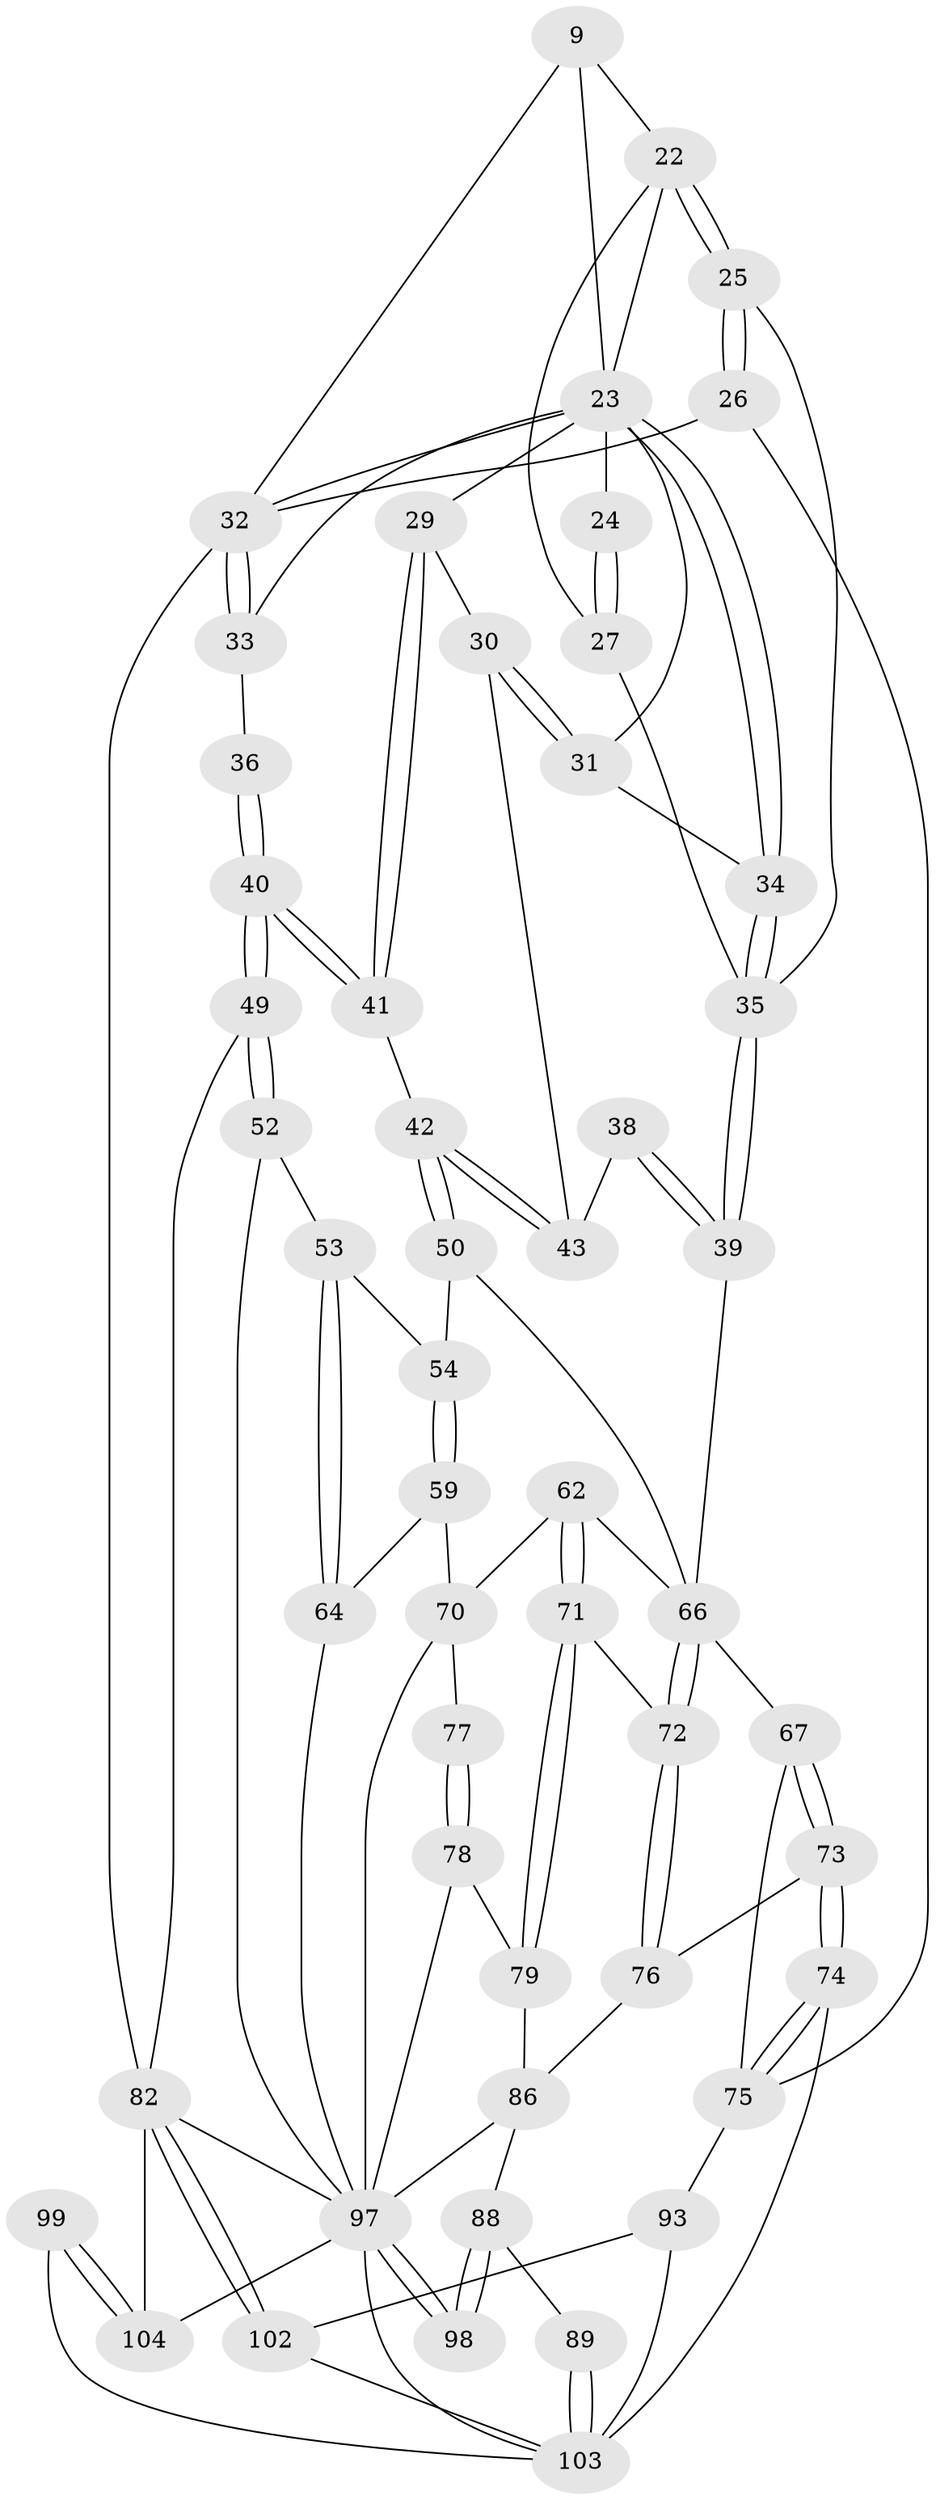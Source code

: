 // original degree distribution, {3: 0.019230769230769232, 4: 0.21153846153846154, 6: 0.19230769230769232, 5: 0.5769230769230769}
// Generated by graph-tools (version 1.1) at 2025/00/03/09/25 05:00:13]
// undirected, 52 vertices, 118 edges
graph export_dot {
graph [start="1"]
  node [color=gray90,style=filled];
  9 [pos="+0.35305471435887287+0",super="+7+8"];
  22 [pos="+0.13140801053588186+0.1276258715108039",super="+12"];
  23 [pos="+0.2826382675130047+0.24403320345422752",super="+19"];
  24 [pos="+0.27165824559683993+0.23576120659361116"];
  25 [pos="+0.06386251920608615+0.336322312528679"];
  26 [pos="+0+0.423988617579827"];
  27 [pos="+0.2053389100803297+0.2516890835866937",super="+21+20"];
  29 [pos="+0.5003744888672309+0.3077833129262982"];
  30 [pos="+0.46724813133608634+0.2992271519723734"];
  31 [pos="+0.44796440268664595+0.2799531782337449"];
  32 [pos="+1+0.26421831255454997",super="+4+5+3"];
  33 [pos="+1+0.24413422751579414",super="+16"];
  34 [pos="+0.3184279981348496+0.31401180190312916"];
  35 [pos="+0.2527910398346955+0.40612290112474636",super="+28"];
  36 [pos="+0.7827682797758522+0.3350429647402713"];
  38 [pos="+0.3141550606959553+0.4760705510055181"];
  39 [pos="+0.2863302193136173+0.4829321461188295"];
  40 [pos="+0.7895562792014491+0.4243412400037445"];
  41 [pos="+0.5498946584474945+0.40055243962622805"];
  42 [pos="+0.5117021419365754+0.5164076602198273"];
  43 [pos="+0.43804756640586134+0.47271468387755555",super="+37"];
  49 [pos="+0.7897241755350847+0.4248497196894982"];
  50 [pos="+0.528030150539125+0.5496638188174384"];
  52 [pos="+0.7786529694979981+0.5068805910214272"];
  53 [pos="+0.6434665090893431+0.5496664403184983"];
  54 [pos="+0.5594539690306062+0.5618298648056919"];
  59 [pos="+0.5663388117062421+0.6829426556677941"];
  62 [pos="+0.4388270557320059+0.6930958128411405"];
  64 [pos="+0.6366099355518761+0.6930722263802024"];
  66 [pos="+0.35668718652076226+0.6748365154216046",super="+63+51+44"];
  67 [pos="+0.22753373488402578+0.6343352813663777",super="+45"];
  70 [pos="+0.562017464048512+0.7380642913387162",super="+60+61"];
  71 [pos="+0.4085155458696686+0.7394606214074015"];
  72 [pos="+0.3386789335470375+0.7511265178020308"];
  73 [pos="+0.26838939185991084+0.780299888577364"];
  74 [pos="+0.2543091530310461+0.8031621049583412"];
  75 [pos="+0.15484616005393412+0.7918010743459722",super="+47"];
  76 [pos="+0.3174771659294599+0.7771594570526758"];
  77 [pos="+0.48027260821422835+0.7550683863553717"];
  78 [pos="+0.478772333012258+0.7886782930112126"];
  79 [pos="+0.39888872280556215+0.8136106507065141"];
  82 [pos="+0+1",super="+58+56"];
  86 [pos="+0.3929231768288597+0.8801837772145203",super="+83"];
  88 [pos="+0.3364555494445781+0.9103173089667843",super="+87"];
  89 [pos="+0.3071979414006597+0.9233067662218746"];
  93 [pos="+0.12332561613044488+0.9052245902719344",super="+85"];
  97 [pos="+0.43107538040957616+1",super="+91+84+69"];
  98 [pos="+0.4100898741415683+0.9846483145306983"];
  99 [pos="+0.6988841469368773+1"];
  102 [pos="+0+1",super="+96+81"];
  103 [pos="+0.3213226181043072+1",super="+101+100+92+90"];
  104 [pos="+1+1",super="+94+95"];
  9 -- 32 [weight=2];
  9 -- 22 [weight=2];
  9 -- 23;
  22 -- 25;
  22 -- 25;
  22 -- 27 [weight=2];
  22 -- 23;
  23 -- 24;
  23 -- 34;
  23 -- 34;
  23 -- 32;
  23 -- 33;
  23 -- 29;
  23 -- 31;
  24 -- 27 [weight=2];
  24 -- 27;
  25 -- 26;
  25 -- 26;
  25 -- 35;
  26 -- 32;
  26 -- 75;
  27 -- 35;
  29 -- 30;
  29 -- 41;
  29 -- 41;
  30 -- 31;
  30 -- 31;
  30 -- 43;
  31 -- 34;
  32 -- 33 [weight=2];
  32 -- 33;
  32 -- 82 [weight=3];
  33 -- 36 [weight=2];
  34 -- 35;
  34 -- 35;
  35 -- 39;
  35 -- 39;
  36 -- 40;
  36 -- 40;
  38 -- 39;
  38 -- 39;
  38 -- 43 [weight=2];
  39 -- 66;
  40 -- 41;
  40 -- 41;
  40 -- 49;
  40 -- 49;
  41 -- 42;
  42 -- 43;
  42 -- 43;
  42 -- 50;
  42 -- 50;
  49 -- 52;
  49 -- 52;
  49 -- 82;
  50 -- 54;
  50 -- 66;
  52 -- 53;
  52 -- 97;
  53 -- 54;
  53 -- 64;
  53 -- 64;
  54 -- 59;
  54 -- 59;
  59 -- 64;
  59 -- 70;
  62 -- 71;
  62 -- 71;
  62 -- 66;
  62 -- 70;
  64 -- 97;
  66 -- 67 [weight=2];
  66 -- 72;
  66 -- 72;
  67 -- 73;
  67 -- 73;
  67 -- 75;
  70 -- 77 [weight=2];
  70 -- 97;
  71 -- 72;
  71 -- 79;
  71 -- 79;
  72 -- 76;
  72 -- 76;
  73 -- 74;
  73 -- 74;
  73 -- 76;
  74 -- 75;
  74 -- 75;
  74 -- 103;
  75 -- 93 [weight=2];
  76 -- 86;
  77 -- 78;
  77 -- 78;
  78 -- 79;
  78 -- 97;
  79 -- 86;
  82 -- 102 [weight=2];
  82 -- 102;
  82 -- 104 [weight=2];
  82 -- 97;
  86 -- 88;
  86 -- 97;
  88 -- 89;
  88 -- 98 [weight=2];
  88 -- 98;
  89 -- 103 [weight=2];
  89 -- 103;
  93 -- 102 [weight=2];
  93 -- 103;
  97 -- 98;
  97 -- 98;
  97 -- 104;
  97 -- 103;
  99 -- 104 [weight=2];
  99 -- 104;
  99 -- 103;
  102 -- 103;
}
